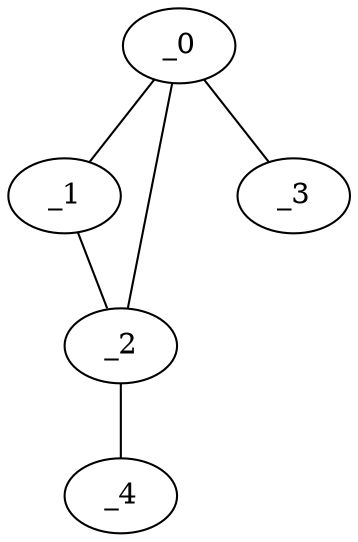 graph NP1_0104 {
	_0	 [x="0.526916",
		y="2.85905"];
	_1	 [x="2.30593",
		y="1.14963"];
	_0 -- _1;
	_2	 [x="2.23",
		y="2.94"];
	_0 -- _2;
	_3	 [x="0.953742",
		y="0.870625"];
	_0 -- _3;
	_1 -- _2;
	_4	 [x="1.73561",
		y="0.669146"];
	_2 -- _4;
}

